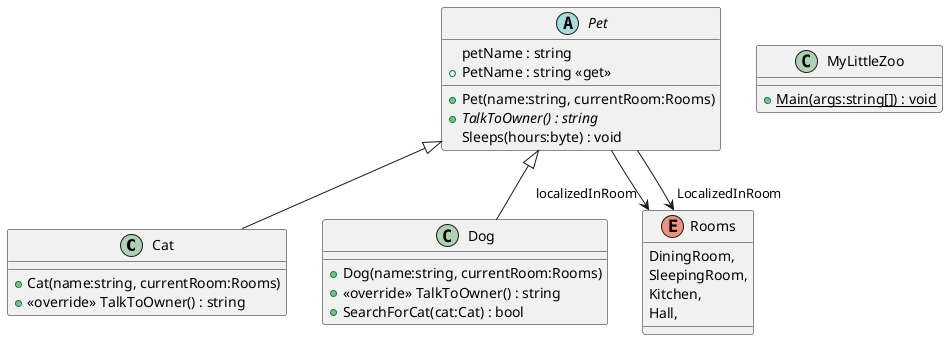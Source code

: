 @startuml
class Cat {
    + Cat(name:string, currentRoom:Rooms)
    + <<override>> TalkToOwner() : string
}
Pet <|-- Cat
class Dog {
    + Dog(name:string, currentRoom:Rooms)
    + <<override>> TalkToOwner() : string
    + SearchForCat(cat:Cat) : bool
}
Pet <|-- Dog
abstract class Pet {
    + Pet(name:string, currentRoom:Rooms)
    petName : string
    + PetName : string <<get>>
    + {abstract} TalkToOwner() : string
    Sleeps(hours:byte) : void
}
Pet --> "localizedInRoom" Rooms
Pet --> "LocalizedInRoom" Rooms
enum Rooms {
    DiningRoom,
    SleepingRoom,
    Kitchen,
    Hall,
}
class MyLittleZoo {
    + {static} Main(args:string[]) : void
}
@enduml
